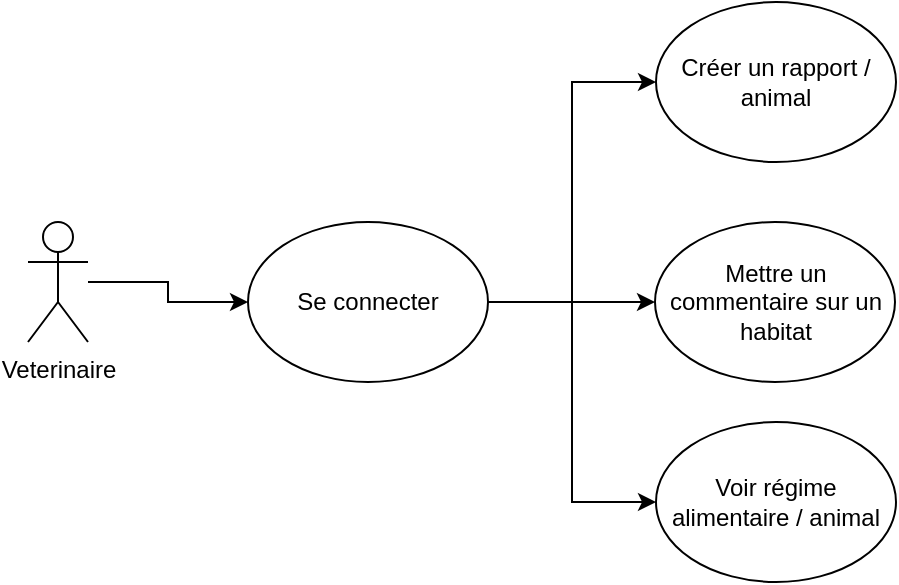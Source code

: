 <mxfile version="24.3.1" type="device">
  <diagram id="6KnbQCdWhwrIbEAcEsyS" name="Page-1">
    <mxGraphModel dx="1434" dy="746" grid="1" gridSize="10" guides="1" tooltips="1" connect="1" arrows="1" fold="1" page="1" pageScale="1" pageWidth="827" pageHeight="1169" math="0" shadow="0">
      <root>
        <mxCell id="0" />
        <mxCell id="1" parent="0" />
        <mxCell id="J1gca-PjBmzfu1LVyV5c-7" style="edgeStyle=orthogonalEdgeStyle;rounded=0;orthogonalLoop=1;jettySize=auto;html=1;entryX=0;entryY=0.5;entryDx=0;entryDy=0;" edge="1" parent="1" source="J1gca-PjBmzfu1LVyV5c-1" target="J1gca-PjBmzfu1LVyV5c-2">
          <mxGeometry relative="1" as="geometry" />
        </mxCell>
        <mxCell id="J1gca-PjBmzfu1LVyV5c-1" value="Veterinaire" style="shape=umlActor;verticalLabelPosition=bottom;verticalAlign=top;html=1;outlineConnect=0;" vertex="1" parent="1">
          <mxGeometry x="100" y="370" width="30" height="60" as="geometry" />
        </mxCell>
        <mxCell id="J1gca-PjBmzfu1LVyV5c-8" style="edgeStyle=orthogonalEdgeStyle;rounded=0;orthogonalLoop=1;jettySize=auto;html=1;entryX=0;entryY=0.5;entryDx=0;entryDy=0;" edge="1" parent="1" source="J1gca-PjBmzfu1LVyV5c-2" target="J1gca-PjBmzfu1LVyV5c-3">
          <mxGeometry relative="1" as="geometry" />
        </mxCell>
        <mxCell id="J1gca-PjBmzfu1LVyV5c-9" style="edgeStyle=orthogonalEdgeStyle;rounded=0;orthogonalLoop=1;jettySize=auto;html=1;entryX=0;entryY=0.5;entryDx=0;entryDy=0;" edge="1" parent="1" source="J1gca-PjBmzfu1LVyV5c-2" target="J1gca-PjBmzfu1LVyV5c-4">
          <mxGeometry relative="1" as="geometry" />
        </mxCell>
        <mxCell id="J1gca-PjBmzfu1LVyV5c-10" style="edgeStyle=orthogonalEdgeStyle;rounded=0;orthogonalLoop=1;jettySize=auto;html=1;entryX=0;entryY=0.5;entryDx=0;entryDy=0;" edge="1" parent="1" source="J1gca-PjBmzfu1LVyV5c-2" target="J1gca-PjBmzfu1LVyV5c-5">
          <mxGeometry relative="1" as="geometry" />
        </mxCell>
        <mxCell id="J1gca-PjBmzfu1LVyV5c-2" value="Se connecter" style="ellipse;whiteSpace=wrap;html=1;" vertex="1" parent="1">
          <mxGeometry x="210" y="370" width="120" height="80" as="geometry" />
        </mxCell>
        <mxCell id="J1gca-PjBmzfu1LVyV5c-3" value="Créer un rapport / animal" style="ellipse;whiteSpace=wrap;html=1;" vertex="1" parent="1">
          <mxGeometry x="414" y="260" width="120" height="80" as="geometry" />
        </mxCell>
        <mxCell id="J1gca-PjBmzfu1LVyV5c-4" value="Mettre un commentaire sur un habitat" style="ellipse;whiteSpace=wrap;html=1;" vertex="1" parent="1">
          <mxGeometry x="413.5" y="370" width="120" height="80" as="geometry" />
        </mxCell>
        <mxCell id="J1gca-PjBmzfu1LVyV5c-5" value="Voir régime alimentaire / animal" style="ellipse;whiteSpace=wrap;html=1;" vertex="1" parent="1">
          <mxGeometry x="414" y="470" width="120" height="80" as="geometry" />
        </mxCell>
      </root>
    </mxGraphModel>
  </diagram>
</mxfile>
